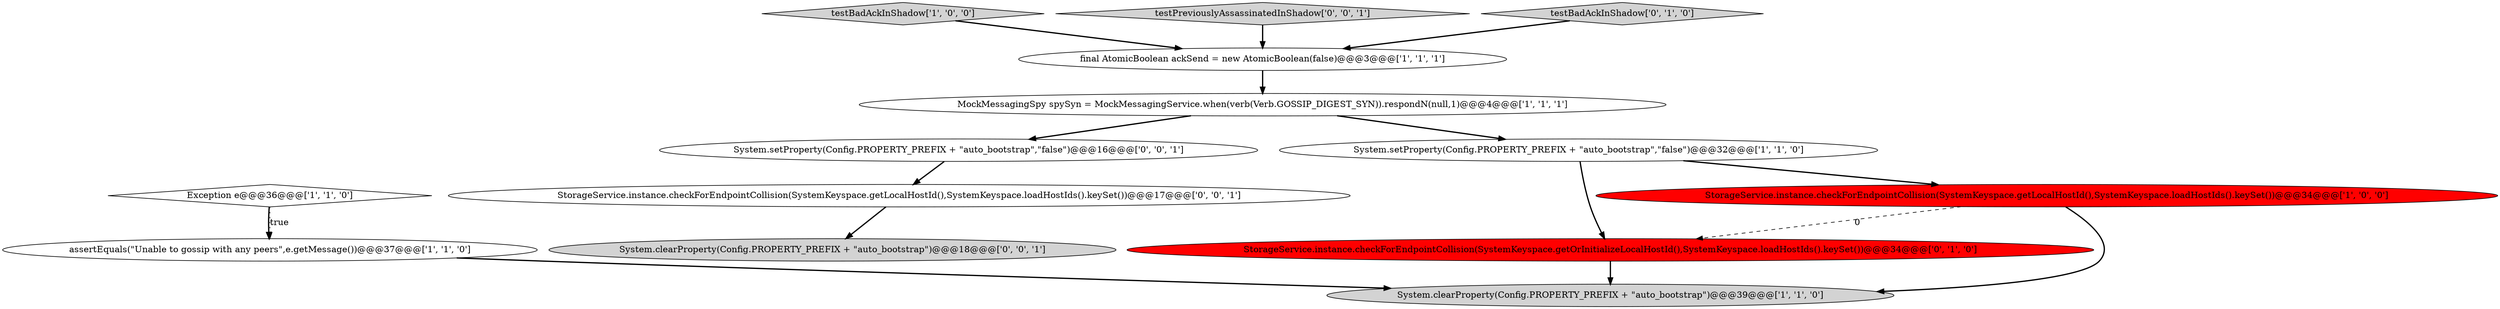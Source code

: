 digraph {
0 [style = filled, label = "StorageService.instance.checkForEndpointCollision(SystemKeyspace.getLocalHostId(),SystemKeyspace.loadHostIds().keySet())@@@34@@@['1', '0', '0']", fillcolor = red, shape = ellipse image = "AAA1AAABBB1BBB"];
8 [style = filled, label = "StorageService.instance.checkForEndpointCollision(SystemKeyspace.getOrInitializeLocalHostId(),SystemKeyspace.loadHostIds().keySet())@@@34@@@['0', '1', '0']", fillcolor = red, shape = ellipse image = "AAA1AAABBB2BBB"];
3 [style = filled, label = "final AtomicBoolean ackSend = new AtomicBoolean(false)@@@3@@@['1', '1', '1']", fillcolor = white, shape = ellipse image = "AAA0AAABBB1BBB"];
5 [style = filled, label = "Exception e@@@36@@@['1', '1', '0']", fillcolor = white, shape = diamond image = "AAA0AAABBB1BBB"];
1 [style = filled, label = "MockMessagingSpy spySyn = MockMessagingService.when(verb(Verb.GOSSIP_DIGEST_SYN)).respondN(null,1)@@@4@@@['1', '1', '1']", fillcolor = white, shape = ellipse image = "AAA0AAABBB1BBB"];
6 [style = filled, label = "testBadAckInShadow['1', '0', '0']", fillcolor = lightgray, shape = diamond image = "AAA0AAABBB1BBB"];
11 [style = filled, label = "testPreviouslyAssassinatedInShadow['0', '0', '1']", fillcolor = lightgray, shape = diamond image = "AAA0AAABBB3BBB"];
2 [style = filled, label = "assertEquals(\"Unable to gossip with any peers\",e.getMessage())@@@37@@@['1', '1', '0']", fillcolor = white, shape = ellipse image = "AAA0AAABBB1BBB"];
9 [style = filled, label = "testBadAckInShadow['0', '1', '0']", fillcolor = lightgray, shape = diamond image = "AAA0AAABBB2BBB"];
13 [style = filled, label = "StorageService.instance.checkForEndpointCollision(SystemKeyspace.getLocalHostId(),SystemKeyspace.loadHostIds().keySet())@@@17@@@['0', '0', '1']", fillcolor = white, shape = ellipse image = "AAA0AAABBB3BBB"];
12 [style = filled, label = "System.setProperty(Config.PROPERTY_PREFIX + \"auto_bootstrap\",\"false\")@@@16@@@['0', '0', '1']", fillcolor = white, shape = ellipse image = "AAA0AAABBB3BBB"];
4 [style = filled, label = "System.setProperty(Config.PROPERTY_PREFIX + \"auto_bootstrap\",\"false\")@@@32@@@['1', '1', '0']", fillcolor = white, shape = ellipse image = "AAA0AAABBB1BBB"];
7 [style = filled, label = "System.clearProperty(Config.PROPERTY_PREFIX + \"auto_bootstrap\")@@@39@@@['1', '1', '0']", fillcolor = lightgray, shape = ellipse image = "AAA0AAABBB1BBB"];
10 [style = filled, label = "System.clearProperty(Config.PROPERTY_PREFIX + \"auto_bootstrap\")@@@18@@@['0', '0', '1']", fillcolor = lightgray, shape = ellipse image = "AAA0AAABBB3BBB"];
9->3 [style = bold, label=""];
6->3 [style = bold, label=""];
4->8 [style = bold, label=""];
12->13 [style = bold, label=""];
5->2 [style = bold, label=""];
1->4 [style = bold, label=""];
13->10 [style = bold, label=""];
0->8 [style = dashed, label="0"];
2->7 [style = bold, label=""];
3->1 [style = bold, label=""];
11->3 [style = bold, label=""];
8->7 [style = bold, label=""];
4->0 [style = bold, label=""];
5->2 [style = dotted, label="true"];
0->7 [style = bold, label=""];
1->12 [style = bold, label=""];
}
